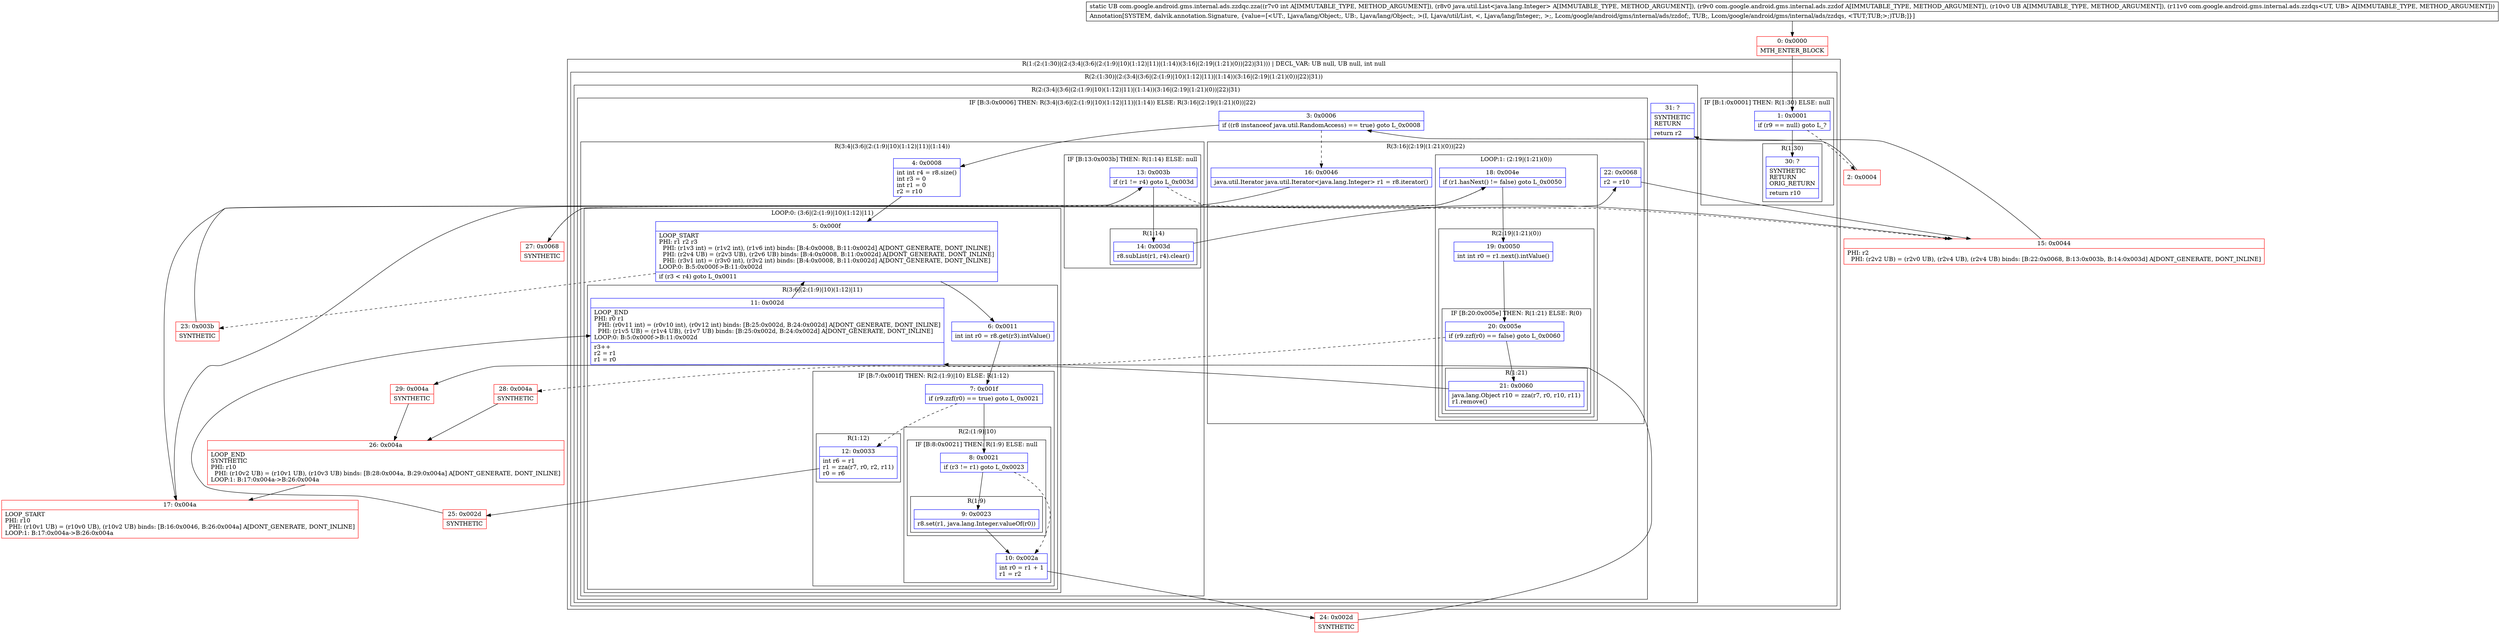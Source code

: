 digraph "CFG forcom.google.android.gms.internal.ads.zzdqc.zza(ILjava\/util\/List;Lcom\/google\/android\/gms\/internal\/ads\/zzdof;Ljava\/lang\/Object;Lcom\/google\/android\/gms\/internal\/ads\/zzdqs;)Ljava\/lang\/Object;" {
subgraph cluster_Region_1579014855 {
label = "R(1:(2:(1:30)|(2:(3:4|(3:6|(2:(1:9)|10)(1:12)|11)|(1:14))(3:16|(2:19|(1:21)(0))|22)|31))) | DECL_VAR: UB null, UB null, int null\l";
node [shape=record,color=blue];
subgraph cluster_Region_526121631 {
label = "R(2:(1:30)|(2:(3:4|(3:6|(2:(1:9)|10)(1:12)|11)|(1:14))(3:16|(2:19|(1:21)(0))|22)|31))";
node [shape=record,color=blue];
subgraph cluster_IfRegion_1079132847 {
label = "IF [B:1:0x0001] THEN: R(1:30) ELSE: null";
node [shape=record,color=blue];
Node_1 [shape=record,label="{1\:\ 0x0001|if (r9 == null) goto L_?\l}"];
subgraph cluster_Region_1522767268 {
label = "R(1:30)";
node [shape=record,color=blue];
Node_30 [shape=record,label="{30\:\ ?|SYNTHETIC\lRETURN\lORIG_RETURN\l|return r10\l}"];
}
}
subgraph cluster_Region_1782097881 {
label = "R(2:(3:4|(3:6|(2:(1:9)|10)(1:12)|11)|(1:14))(3:16|(2:19|(1:21)(0))|22)|31)";
node [shape=record,color=blue];
subgraph cluster_IfRegion_712455939 {
label = "IF [B:3:0x0006] THEN: R(3:4|(3:6|(2:(1:9)|10)(1:12)|11)|(1:14)) ELSE: R(3:16|(2:19|(1:21)(0))|22)";
node [shape=record,color=blue];
Node_3 [shape=record,label="{3\:\ 0x0006|if ((r8 instanceof java.util.RandomAccess) == true) goto L_0x0008\l}"];
subgraph cluster_Region_2097596835 {
label = "R(3:4|(3:6|(2:(1:9)|10)(1:12)|11)|(1:14))";
node [shape=record,color=blue];
Node_4 [shape=record,label="{4\:\ 0x0008|int int r4 = r8.size()\lint r3 = 0\lint r1 = 0\lr2 = r10\l}"];
subgraph cluster_LoopRegion_1891263044 {
label = "LOOP:0: (3:6|(2:(1:9)|10)(1:12)|11)";
node [shape=record,color=blue];
Node_5 [shape=record,label="{5\:\ 0x000f|LOOP_START\lPHI: r1 r2 r3 \l  PHI: (r1v3 int) = (r1v2 int), (r1v6 int) binds: [B:4:0x0008, B:11:0x002d] A[DONT_GENERATE, DONT_INLINE]\l  PHI: (r2v4 UB) = (r2v3 UB), (r2v6 UB) binds: [B:4:0x0008, B:11:0x002d] A[DONT_GENERATE, DONT_INLINE]\l  PHI: (r3v1 int) = (r3v0 int), (r3v2 int) binds: [B:4:0x0008, B:11:0x002d] A[DONT_GENERATE, DONT_INLINE]\lLOOP:0: B:5:0x000f\-\>B:11:0x002d\l|if (r3 \< r4) goto L_0x0011\l}"];
subgraph cluster_Region_1177965337 {
label = "R(3:6|(2:(1:9)|10)(1:12)|11)";
node [shape=record,color=blue];
Node_6 [shape=record,label="{6\:\ 0x0011|int int r0 = r8.get(r3).intValue()\l}"];
subgraph cluster_IfRegion_2048788645 {
label = "IF [B:7:0x001f] THEN: R(2:(1:9)|10) ELSE: R(1:12)";
node [shape=record,color=blue];
Node_7 [shape=record,label="{7\:\ 0x001f|if (r9.zzf(r0) == true) goto L_0x0021\l}"];
subgraph cluster_Region_691210058 {
label = "R(2:(1:9)|10)";
node [shape=record,color=blue];
subgraph cluster_IfRegion_1725926642 {
label = "IF [B:8:0x0021] THEN: R(1:9) ELSE: null";
node [shape=record,color=blue];
Node_8 [shape=record,label="{8\:\ 0x0021|if (r3 != r1) goto L_0x0023\l}"];
subgraph cluster_Region_1171552815 {
label = "R(1:9)";
node [shape=record,color=blue];
Node_9 [shape=record,label="{9\:\ 0x0023|r8.set(r1, java.lang.Integer.valueOf(r0))\l}"];
}
}
Node_10 [shape=record,label="{10\:\ 0x002a|int r0 = r1 + 1\lr1 = r2\l}"];
}
subgraph cluster_Region_1622978652 {
label = "R(1:12)";
node [shape=record,color=blue];
Node_12 [shape=record,label="{12\:\ 0x0033|int r6 = r1\lr1 = zza(r7, r0, r2, r11)\lr0 = r6\l}"];
}
}
Node_11 [shape=record,label="{11\:\ 0x002d|LOOP_END\lPHI: r0 r1 \l  PHI: (r0v11 int) = (r0v10 int), (r0v12 int) binds: [B:25:0x002d, B:24:0x002d] A[DONT_GENERATE, DONT_INLINE]\l  PHI: (r1v5 UB) = (r1v4 UB), (r1v7 UB) binds: [B:25:0x002d, B:24:0x002d] A[DONT_GENERATE, DONT_INLINE]\lLOOP:0: B:5:0x000f\-\>B:11:0x002d\l|r3++\lr2 = r1\lr1 = r0\l}"];
}
}
subgraph cluster_IfRegion_993719841 {
label = "IF [B:13:0x003b] THEN: R(1:14) ELSE: null";
node [shape=record,color=blue];
Node_13 [shape=record,label="{13\:\ 0x003b|if (r1 != r4) goto L_0x003d\l}"];
subgraph cluster_Region_1340134596 {
label = "R(1:14)";
node [shape=record,color=blue];
Node_14 [shape=record,label="{14\:\ 0x003d|r8.subList(r1, r4).clear()\l}"];
}
}
}
subgraph cluster_Region_896683819 {
label = "R(3:16|(2:19|(1:21)(0))|22)";
node [shape=record,color=blue];
Node_16 [shape=record,label="{16\:\ 0x0046|java.util.Iterator java.util.Iterator\<java.lang.Integer\> r1 = r8.iterator()\l}"];
subgraph cluster_LoopRegion_1115631252 {
label = "LOOP:1: (2:19|(1:21)(0))";
node [shape=record,color=blue];
Node_18 [shape=record,label="{18\:\ 0x004e|if (r1.hasNext() != false) goto L_0x0050\l}"];
subgraph cluster_Region_988811984 {
label = "R(2:19|(1:21)(0))";
node [shape=record,color=blue];
Node_19 [shape=record,label="{19\:\ 0x0050|int int r0 = r1.next().intValue()\l}"];
subgraph cluster_IfRegion_2095759261 {
label = "IF [B:20:0x005e] THEN: R(1:21) ELSE: R(0)";
node [shape=record,color=blue];
Node_20 [shape=record,label="{20\:\ 0x005e|if (r9.zzf(r0) == false) goto L_0x0060\l}"];
subgraph cluster_Region_1521147594 {
label = "R(1:21)";
node [shape=record,color=blue];
Node_21 [shape=record,label="{21\:\ 0x0060|java.lang.Object r10 = zza(r7, r0, r10, r11)\lr1.remove()\l}"];
}
subgraph cluster_Region_2028097496 {
label = "R(0)";
node [shape=record,color=blue];
}
}
}
}
Node_22 [shape=record,label="{22\:\ 0x0068|r2 = r10\l}"];
}
}
Node_31 [shape=record,label="{31\:\ ?|SYNTHETIC\lRETURN\l|return r2\l}"];
}
}
}
Node_0 [shape=record,color=red,label="{0\:\ 0x0000|MTH_ENTER_BLOCK\l}"];
Node_2 [shape=record,color=red,label="{2\:\ 0x0004}"];
Node_15 [shape=record,color=red,label="{15\:\ 0x0044|PHI: r2 \l  PHI: (r2v2 UB) = (r2v0 UB), (r2v4 UB), (r2v4 UB) binds: [B:22:0x0068, B:13:0x003b, B:14:0x003d] A[DONT_GENERATE, DONT_INLINE]\l}"];
Node_17 [shape=record,color=red,label="{17\:\ 0x004a|LOOP_START\lPHI: r10 \l  PHI: (r10v1 UB) = (r10v0 UB), (r10v2 UB) binds: [B:16:0x0046, B:26:0x004a] A[DONT_GENERATE, DONT_INLINE]\lLOOP:1: B:17:0x004a\-\>B:26:0x004a\l}"];
Node_23 [shape=record,color=red,label="{23\:\ 0x003b|SYNTHETIC\l}"];
Node_24 [shape=record,color=red,label="{24\:\ 0x002d|SYNTHETIC\l}"];
Node_25 [shape=record,color=red,label="{25\:\ 0x002d|SYNTHETIC\l}"];
Node_26 [shape=record,color=red,label="{26\:\ 0x004a|LOOP_END\lSYNTHETIC\lPHI: r10 \l  PHI: (r10v2 UB) = (r10v1 UB), (r10v3 UB) binds: [B:28:0x004a, B:29:0x004a] A[DONT_GENERATE, DONT_INLINE]\lLOOP:1: B:17:0x004a\-\>B:26:0x004a\l}"];
Node_27 [shape=record,color=red,label="{27\:\ 0x0068|SYNTHETIC\l}"];
Node_28 [shape=record,color=red,label="{28\:\ 0x004a|SYNTHETIC\l}"];
Node_29 [shape=record,color=red,label="{29\:\ 0x004a|SYNTHETIC\l}"];
MethodNode[shape=record,label="{static UB com.google.android.gms.internal.ads.zzdqc.zza((r7v0 int A[IMMUTABLE_TYPE, METHOD_ARGUMENT]), (r8v0 java.util.List\<java.lang.Integer\> A[IMMUTABLE_TYPE, METHOD_ARGUMENT]), (r9v0 com.google.android.gms.internal.ads.zzdof A[IMMUTABLE_TYPE, METHOD_ARGUMENT]), (r10v0 UB A[IMMUTABLE_TYPE, METHOD_ARGUMENT]), (r11v0 com.google.android.gms.internal.ads.zzdqs\<UT, UB\> A[IMMUTABLE_TYPE, METHOD_ARGUMENT]))  | Annotation[SYSTEM, dalvik.annotation.Signature, \{value=[\<UT:, Ljava\/lang\/Object;, UB:, Ljava\/lang\/Object;, \>(I, Ljava\/util\/List, \<, Ljava\/lang\/Integer;, \>;, Lcom\/google\/android\/gms\/internal\/ads\/zzdof;, TUB;, Lcom\/google\/android\/gms\/internal\/ads\/zzdqs, \<TUT;TUB;\>;)TUB;]\}]\l}"];
MethodNode -> Node_0;
Node_1 -> Node_2[style=dashed];
Node_1 -> Node_30;
Node_3 -> Node_4;
Node_3 -> Node_16[style=dashed];
Node_4 -> Node_5;
Node_5 -> Node_6;
Node_5 -> Node_23[style=dashed];
Node_6 -> Node_7;
Node_7 -> Node_8;
Node_7 -> Node_12[style=dashed];
Node_8 -> Node_9;
Node_8 -> Node_10[style=dashed];
Node_9 -> Node_10;
Node_10 -> Node_24;
Node_12 -> Node_25;
Node_11 -> Node_5;
Node_13 -> Node_14;
Node_13 -> Node_15[style=dashed];
Node_14 -> Node_15;
Node_16 -> Node_17;
Node_18 -> Node_19;
Node_18 -> Node_27[style=dashed];
Node_19 -> Node_20;
Node_20 -> Node_21;
Node_20 -> Node_28[style=dashed];
Node_21 -> Node_29;
Node_22 -> Node_15;
Node_0 -> Node_1;
Node_2 -> Node_3;
Node_15 -> Node_31;
Node_17 -> Node_18;
Node_23 -> Node_13;
Node_24 -> Node_11;
Node_25 -> Node_11;
Node_26 -> Node_17;
Node_27 -> Node_22;
Node_28 -> Node_26;
Node_29 -> Node_26;
}

